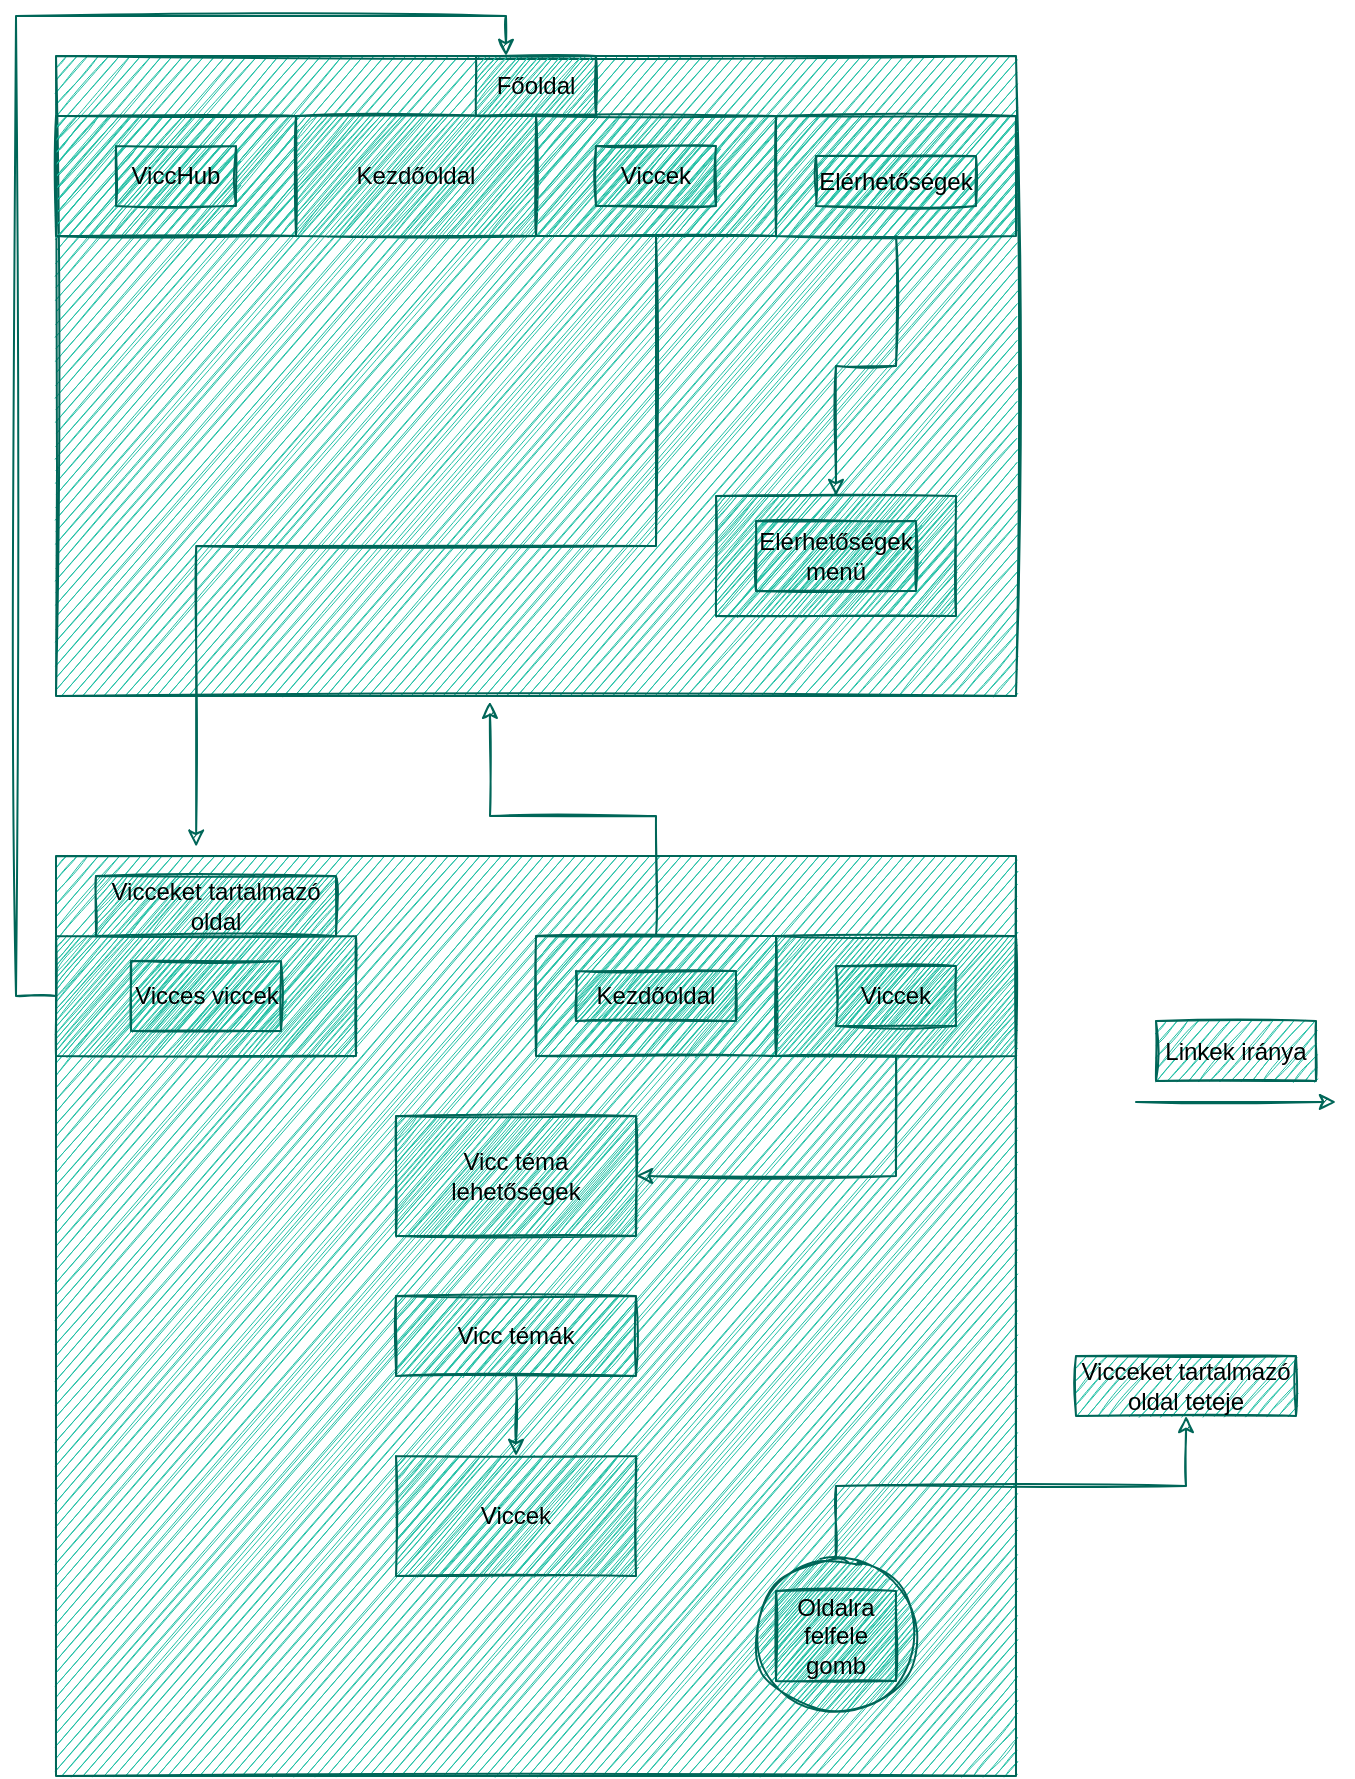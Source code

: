 <mxfile version="20.3.6" type="device"><diagram id="YpGmtFLJtCMCl-DRdIhD" name="1 oldal"><mxGraphModel dx="1422" dy="702" grid="1" gridSize="10" guides="1" tooltips="1" connect="1" arrows="1" fold="1" page="1" pageScale="1" pageWidth="827" pageHeight="1169" background="#FFFFFF" math="0" shadow="0"><root><mxCell id="0"/><mxCell id="1" parent="0"/><mxCell id="KgMdyzWymPVVKjNn0rlL-2" value="" style="rounded=0;whiteSpace=wrap;html=1;sketch=1;fillColor=#21C0A5;strokeColor=#006658;labelBackgroundColor=none;fontColor=#000000;" vertex="1" parent="1"><mxGeometry x="30" y="120" width="480" height="320" as="geometry"/></mxCell><mxCell id="KgMdyzWymPVVKjNn0rlL-3" value="Főoldal" style="text;html=1;align=center;verticalAlign=middle;whiteSpace=wrap;rounded=0;sketch=1;fillColor=#21C0A5;strokeColor=#006658;labelBackgroundColor=none;fontColor=#000000;" vertex="1" parent="1"><mxGeometry x="240" y="120" width="60" height="30" as="geometry"/></mxCell><mxCell id="KgMdyzWymPVVKjNn0rlL-4" value="" style="rounded=0;whiteSpace=wrap;html=1;sketch=1;fillColor=#21C0A5;strokeColor=#006658;labelBackgroundColor=none;fontColor=#000000;" vertex="1" parent="1"><mxGeometry x="30" y="150" width="120" height="60" as="geometry"/></mxCell><mxCell id="KgMdyzWymPVVKjNn0rlL-5" value="Kezdőoldal" style="rounded=0;whiteSpace=wrap;html=1;sketch=1;fillColor=#21C0A5;strokeColor=#006658;labelBackgroundColor=none;fontColor=#000000;" vertex="1" parent="1"><mxGeometry x="150" y="150" width="120" height="60" as="geometry"/></mxCell><mxCell id="KgMdyzWymPVVKjNn0rlL-25" style="edgeStyle=orthogonalEdgeStyle;rounded=0;orthogonalLoop=1;jettySize=auto;html=1;exitX=0.5;exitY=1;exitDx=0;exitDy=0;entryX=0.146;entryY=-0.01;entryDx=0;entryDy=0;entryPerimeter=0;sketch=1;fillColor=#21C0A5;strokeColor=#006658;labelBackgroundColor=none;fontColor=#000000;" edge="1" parent="1" source="KgMdyzWymPVVKjNn0rlL-6" target="KgMdyzWymPVVKjNn0rlL-16"><mxGeometry relative="1" as="geometry"/></mxCell><mxCell id="KgMdyzWymPVVKjNn0rlL-6" value="" style="rounded=0;whiteSpace=wrap;html=1;sketch=1;fillColor=#21C0A5;strokeColor=#006658;labelBackgroundColor=none;fontColor=#000000;" vertex="1" parent="1"><mxGeometry x="270" y="150" width="120" height="60" as="geometry"/></mxCell><mxCell id="KgMdyzWymPVVKjNn0rlL-7" value="ViccHub" style="text;html=1;align=center;verticalAlign=middle;whiteSpace=wrap;rounded=0;sketch=1;fillColor=#21C0A5;strokeColor=#006658;labelBackgroundColor=none;fontColor=#000000;" vertex="1" parent="1"><mxGeometry x="60" y="165" width="60" height="30" as="geometry"/></mxCell><mxCell id="KgMdyzWymPVVKjNn0rlL-13" style="edgeStyle=orthogonalEdgeStyle;rounded=0;orthogonalLoop=1;jettySize=auto;html=1;exitX=0.5;exitY=1;exitDx=0;exitDy=0;entryX=0.5;entryY=0;entryDx=0;entryDy=0;sketch=1;fillColor=#21C0A5;strokeColor=#006658;labelBackgroundColor=none;fontColor=#000000;" edge="1" parent="1" source="KgMdyzWymPVVKjNn0rlL-8" target="KgMdyzWymPVVKjNn0rlL-11"><mxGeometry relative="1" as="geometry"/></mxCell><mxCell id="KgMdyzWymPVVKjNn0rlL-8" value="" style="rounded=0;whiteSpace=wrap;html=1;sketch=1;fillColor=#21C0A5;strokeColor=#006658;labelBackgroundColor=none;fontColor=#000000;" vertex="1" parent="1"><mxGeometry x="390" y="150" width="120" height="60" as="geometry"/></mxCell><mxCell id="KgMdyzWymPVVKjNn0rlL-9" value="Viccek" style="text;html=1;align=center;verticalAlign=middle;whiteSpace=wrap;rounded=0;sketch=1;fillColor=#21C0A5;strokeColor=#006658;labelBackgroundColor=none;fontColor=#000000;" vertex="1" parent="1"><mxGeometry x="300" y="165" width="60" height="30" as="geometry"/></mxCell><mxCell id="KgMdyzWymPVVKjNn0rlL-10" value="Elérhetőségek" style="text;html=1;align=center;verticalAlign=middle;whiteSpace=wrap;rounded=0;sketch=1;fillColor=#21C0A5;strokeColor=#006658;labelBackgroundColor=none;fontColor=#000000;" vertex="1" parent="1"><mxGeometry x="410" y="170" width="80" height="25" as="geometry"/></mxCell><mxCell id="KgMdyzWymPVVKjNn0rlL-11" value="" style="rounded=0;whiteSpace=wrap;html=1;sketch=1;fillColor=#21C0A5;strokeColor=#006658;labelBackgroundColor=none;fontColor=#000000;" vertex="1" parent="1"><mxGeometry x="360" y="340" width="120" height="60" as="geometry"/></mxCell><mxCell id="KgMdyzWymPVVKjNn0rlL-12" value="Elérhetőségek menü" style="text;html=1;align=center;verticalAlign=middle;whiteSpace=wrap;rounded=0;sketch=1;fillColor=#21C0A5;strokeColor=#006658;labelBackgroundColor=none;fontColor=#000000;" vertex="1" parent="1"><mxGeometry x="380" y="352.5" width="80" height="35" as="geometry"/></mxCell><mxCell id="KgMdyzWymPVVKjNn0rlL-14" value="" style="endArrow=classic;html=1;rounded=0;sketch=1;fillColor=#21C0A5;strokeColor=#006658;labelBackgroundColor=none;fontColor=#000000;" edge="1" parent="1"><mxGeometry width="50" height="50" relative="1" as="geometry"><mxPoint x="570" y="643" as="sourcePoint"/><mxPoint x="670" y="643" as="targetPoint"/></mxGeometry></mxCell><mxCell id="KgMdyzWymPVVKjNn0rlL-15" value="Linkek iránya" style="text;html=1;align=center;verticalAlign=middle;whiteSpace=wrap;rounded=0;sketch=1;fillColor=#21C0A5;strokeColor=#006658;labelBackgroundColor=none;fontColor=#000000;" vertex="1" parent="1"><mxGeometry x="580" y="602.5" width="80" height="30" as="geometry"/></mxCell><mxCell id="KgMdyzWymPVVKjNn0rlL-16" value="" style="rounded=0;whiteSpace=wrap;html=1;sketch=1;fillColor=#21C0A5;strokeColor=#006658;labelBackgroundColor=none;fontColor=#000000;" vertex="1" parent="1"><mxGeometry x="30" y="520" width="480" height="460" as="geometry"/></mxCell><mxCell id="KgMdyzWymPVVKjNn0rlL-18" value="Vicceket tartalmazó oldal" style="text;html=1;align=center;verticalAlign=middle;whiteSpace=wrap;rounded=0;sketch=1;fillColor=#21C0A5;strokeColor=#006658;labelBackgroundColor=none;fontColor=#000000;" vertex="1" parent="1"><mxGeometry x="50" y="530" width="120" height="30" as="geometry"/></mxCell><mxCell id="KgMdyzWymPVVKjNn0rlL-26" style="edgeStyle=orthogonalEdgeStyle;rounded=0;orthogonalLoop=1;jettySize=auto;html=1;exitX=0;exitY=0.5;exitDx=0;exitDy=0;entryX=0.25;entryY=0;entryDx=0;entryDy=0;sketch=1;fillColor=#21C0A5;strokeColor=#006658;labelBackgroundColor=none;fontColor=#000000;" edge="1" parent="1" source="KgMdyzWymPVVKjNn0rlL-19" target="KgMdyzWymPVVKjNn0rlL-3"><mxGeometry relative="1" as="geometry"/></mxCell><mxCell id="KgMdyzWymPVVKjNn0rlL-19" value="" style="rounded=0;whiteSpace=wrap;html=1;sketch=1;fillColor=#21C0A5;strokeColor=#006658;labelBackgroundColor=none;fontColor=#000000;" vertex="1" parent="1"><mxGeometry x="30" y="560" width="150" height="60" as="geometry"/></mxCell><mxCell id="KgMdyzWymPVVKjNn0rlL-20" value="Vicces viccek" style="text;html=1;align=center;verticalAlign=middle;whiteSpace=wrap;rounded=0;sketch=1;fillColor=#21C0A5;strokeColor=#006658;labelBackgroundColor=none;fontColor=#000000;" vertex="1" parent="1"><mxGeometry x="67.5" y="572.5" width="75" height="35" as="geometry"/></mxCell><mxCell id="KgMdyzWymPVVKjNn0rlL-32" style="edgeStyle=orthogonalEdgeStyle;rounded=0;orthogonalLoop=1;jettySize=auto;html=1;exitX=0.5;exitY=1;exitDx=0;exitDy=0;entryX=1;entryY=0.5;entryDx=0;entryDy=0;sketch=1;fillColor=#21C0A5;strokeColor=#006658;labelBackgroundColor=none;fontColor=#000000;" edge="1" parent="1" source="KgMdyzWymPVVKjNn0rlL-21" target="KgMdyzWymPVVKjNn0rlL-30"><mxGeometry relative="1" as="geometry"/></mxCell><mxCell id="KgMdyzWymPVVKjNn0rlL-21" value="" style="rounded=0;whiteSpace=wrap;html=1;sketch=1;fillColor=#21C0A5;strokeColor=#006658;labelBackgroundColor=none;fontColor=#000000;" vertex="1" parent="1"><mxGeometry x="390" y="560" width="120" height="60" as="geometry"/></mxCell><mxCell id="KgMdyzWymPVVKjNn0rlL-27" style="edgeStyle=orthogonalEdgeStyle;rounded=0;orthogonalLoop=1;jettySize=auto;html=1;exitX=0.5;exitY=0;exitDx=0;exitDy=0;entryX=0.452;entryY=1.009;entryDx=0;entryDy=0;entryPerimeter=0;sketch=1;fillColor=#21C0A5;strokeColor=#006658;labelBackgroundColor=none;fontColor=#000000;" edge="1" parent="1" source="KgMdyzWymPVVKjNn0rlL-22" target="KgMdyzWymPVVKjNn0rlL-2"><mxGeometry relative="1" as="geometry"><mxPoint x="250" y="470" as="targetPoint"/></mxGeometry></mxCell><mxCell id="KgMdyzWymPVVKjNn0rlL-22" value="" style="rounded=0;whiteSpace=wrap;html=1;sketch=1;fillColor=#21C0A5;strokeColor=#006658;labelBackgroundColor=none;fontColor=#000000;" vertex="1" parent="1"><mxGeometry x="270" y="560" width="120" height="60" as="geometry"/></mxCell><mxCell id="KgMdyzWymPVVKjNn0rlL-23" value="Kezdőoldal" style="text;html=1;align=center;verticalAlign=middle;whiteSpace=wrap;rounded=0;sketch=1;fillColor=#21C0A5;strokeColor=#006658;labelBackgroundColor=none;fontColor=#000000;" vertex="1" parent="1"><mxGeometry x="290" y="577.5" width="80" height="25" as="geometry"/></mxCell><mxCell id="KgMdyzWymPVVKjNn0rlL-24" value="Viccek" style="text;html=1;align=center;verticalAlign=middle;whiteSpace=wrap;rounded=0;sketch=1;fillColor=#21C0A5;strokeColor=#006658;labelBackgroundColor=none;fontColor=#000000;" vertex="1" parent="1"><mxGeometry x="420" y="575" width="60" height="30" as="geometry"/></mxCell><mxCell id="KgMdyzWymPVVKjNn0rlL-30" value="Vicc téma lehetőségek" style="rounded=0;whiteSpace=wrap;html=1;sketch=1;fillColor=#21C0A5;strokeColor=#006658;labelBackgroundColor=none;fontColor=#000000;" vertex="1" parent="1"><mxGeometry x="200" y="650" width="120" height="60" as="geometry"/></mxCell><mxCell id="KgMdyzWymPVVKjNn0rlL-34" style="edgeStyle=orthogonalEdgeStyle;rounded=0;orthogonalLoop=1;jettySize=auto;html=1;exitX=0.5;exitY=1;exitDx=0;exitDy=0;sketch=1;fillColor=#21C0A5;strokeColor=#006658;labelBackgroundColor=none;fontColor=#000000;" edge="1" parent="1" source="KgMdyzWymPVVKjNn0rlL-31" target="KgMdyzWymPVVKjNn0rlL-33"><mxGeometry relative="1" as="geometry"/></mxCell><mxCell id="KgMdyzWymPVVKjNn0rlL-31" value="Vicc témák" style="rounded=0;whiteSpace=wrap;html=1;sketch=1;fillColor=#21C0A5;strokeColor=#006658;labelBackgroundColor=none;fontColor=#000000;" vertex="1" parent="1"><mxGeometry x="200" y="740" width="120" height="40" as="geometry"/></mxCell><mxCell id="KgMdyzWymPVVKjNn0rlL-33" value="Viccek" style="rounded=0;whiteSpace=wrap;html=1;sketch=1;fillColor=#21C0A5;strokeColor=#006658;labelBackgroundColor=none;fontColor=#000000;" vertex="1" parent="1"><mxGeometry x="200" y="820" width="120" height="60" as="geometry"/></mxCell><mxCell id="KgMdyzWymPVVKjNn0rlL-41" style="edgeStyle=orthogonalEdgeStyle;rounded=0;orthogonalLoop=1;jettySize=auto;html=1;exitX=0.5;exitY=0;exitDx=0;exitDy=0;entryX=0.5;entryY=1;entryDx=0;entryDy=0;sketch=1;fillColor=#21C0A5;strokeColor=#006658;labelBackgroundColor=none;fontColor=#000000;" edge="1" parent="1" source="KgMdyzWymPVVKjNn0rlL-35" target="KgMdyzWymPVVKjNn0rlL-40"><mxGeometry relative="1" as="geometry"/></mxCell><mxCell id="KgMdyzWymPVVKjNn0rlL-35" value="" style="ellipse;whiteSpace=wrap;html=1;aspect=fixed;sketch=1;fillColor=#21C0A5;strokeColor=#006658;labelBackgroundColor=none;fontColor=#000000;" vertex="1" parent="1"><mxGeometry x="380" y="870" width="80" height="80" as="geometry"/></mxCell><mxCell id="KgMdyzWymPVVKjNn0rlL-36" value="Oldalra felfele gomb" style="text;html=1;align=center;verticalAlign=middle;whiteSpace=wrap;rounded=0;sketch=1;fillColor=#21C0A5;strokeColor=#006658;labelBackgroundColor=none;fontColor=#000000;" vertex="1" parent="1"><mxGeometry x="390" y="887.5" width="60" height="45" as="geometry"/></mxCell><mxCell id="KgMdyzWymPVVKjNn0rlL-40" value="Vicceket tartalmazó oldal teteje" style="rounded=0;whiteSpace=wrap;html=1;sketch=1;fillColor=#21C0A5;strokeColor=#006658;labelBackgroundColor=none;fontColor=#000000;" vertex="1" parent="1"><mxGeometry x="540" y="770" width="110" height="30" as="geometry"/></mxCell></root></mxGraphModel></diagram></mxfile>